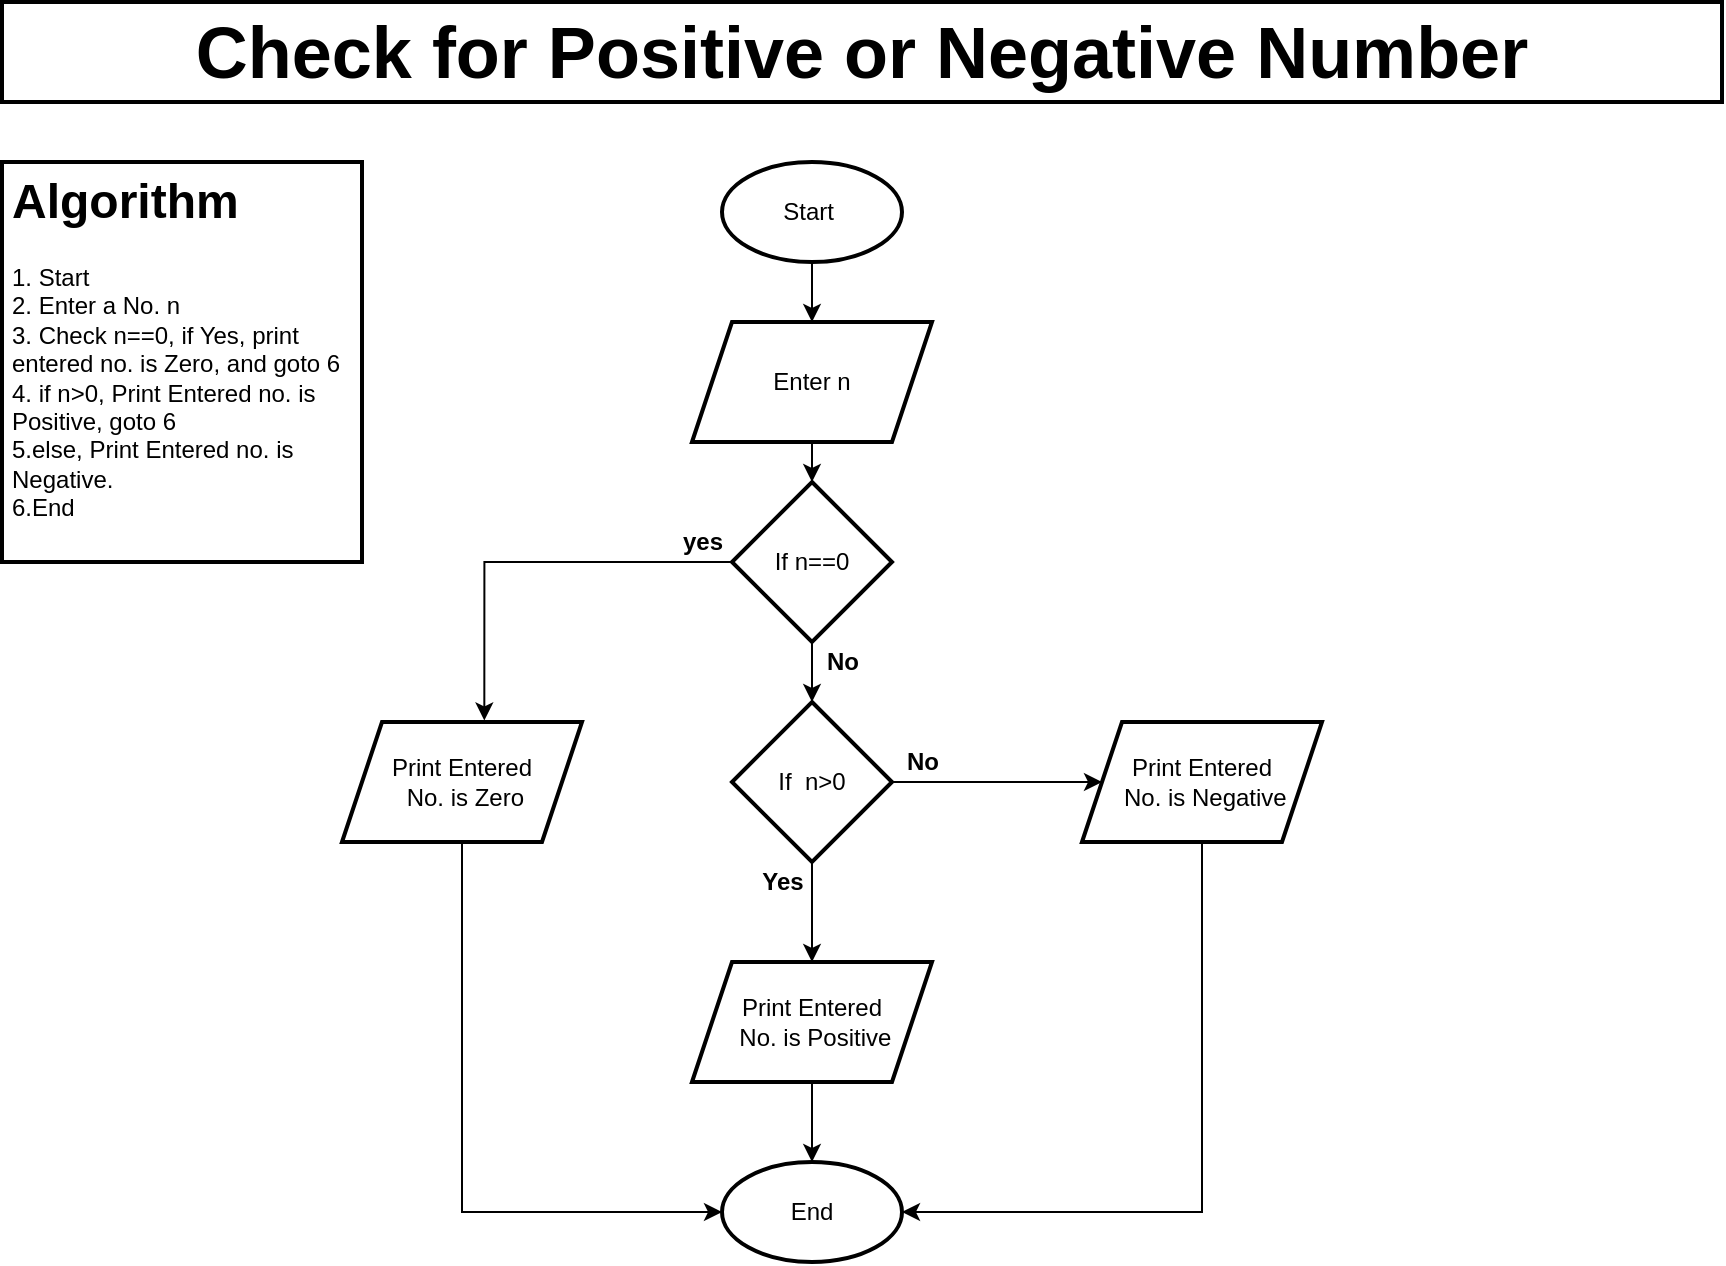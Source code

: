 <mxfile version="13.9.9" type="device"><diagram id="vgW-5drXkfrRrIJyjJxg" name="Page-1"><mxGraphModel dx="1024" dy="584" grid="1" gridSize="10" guides="1" tooltips="1" connect="1" arrows="1" fold="1" page="1" pageScale="1" pageWidth="850" pageHeight="1100" background="#FFFFFF" math="0" shadow="0"><root><mxCell id="0"/><mxCell id="1" parent="0"/><mxCell id="IQq3xnbE5y4Lie9rv-Js-1" value="&lt;font style=&quot;font-size: 36px&quot;&gt;Check for Positive or Negative Number&lt;br&gt;&lt;/font&gt;" style="text;html=1;fillColor=none;align=center;verticalAlign=middle;whiteSpace=wrap;rounded=0;strokeColor=#000000;strokeWidth=2;fontStyle=1" vertex="1" parent="1"><mxGeometry x="30" y="60" width="860" height="50" as="geometry"/></mxCell><mxCell id="IQq3xnbE5y4Lie9rv-Js-2" value="&lt;h1&gt;&lt;span&gt;Algorithm&lt;/span&gt;&lt;br&gt;&lt;/h1&gt;&lt;div&gt;&lt;span&gt;1. Start&amp;nbsp;&lt;/span&gt;&lt;/div&gt;&lt;div&gt;&lt;span&gt;2. Enter a No. n&lt;/span&gt;&lt;/div&gt;&lt;div&gt;&lt;span&gt;3. Check n==0, if Yes, print entered no. is Zero, and goto 6&lt;/span&gt;&lt;/div&gt;&lt;div&gt;&lt;span&gt;4. if n&amp;gt;0, Print Entered no. is Positive, goto 6&lt;/span&gt;&lt;/div&gt;&lt;div&gt;&lt;span&gt;5.else, Print Entered no. is Negative.&lt;/span&gt;&lt;/div&gt;&lt;div&gt;&lt;span&gt;6.End&lt;/span&gt;&lt;/div&gt;" style="text;html=1;fillColor=none;spacing=5;spacingTop=-20;whiteSpace=wrap;overflow=hidden;rounded=0;strokeColor=#000000;strokeWidth=2;" vertex="1" parent="1"><mxGeometry x="30" y="140" width="180" height="200" as="geometry"/></mxCell><mxCell id="IQq3xnbE5y4Lie9rv-Js-15" style="edgeStyle=orthogonalEdgeStyle;rounded=0;orthogonalLoop=1;jettySize=auto;html=1;exitX=0.5;exitY=1;exitDx=0;exitDy=0;entryX=0.5;entryY=0;entryDx=0;entryDy=0;" edge="1" parent="1" source="IQq3xnbE5y4Lie9rv-Js-3" target="IQq3xnbE5y4Lie9rv-Js-4"><mxGeometry relative="1" as="geometry"/></mxCell><mxCell id="IQq3xnbE5y4Lie9rv-Js-3" value="Start&amp;nbsp;" style="ellipse;whiteSpace=wrap;html=1;strokeColor=#000000;strokeWidth=2;" vertex="1" parent="1"><mxGeometry x="390" y="140" width="90" height="50" as="geometry"/></mxCell><mxCell id="IQq3xnbE5y4Lie9rv-Js-16" style="edgeStyle=orthogonalEdgeStyle;rounded=0;orthogonalLoop=1;jettySize=auto;html=1;exitX=0.5;exitY=1;exitDx=0;exitDy=0;entryX=0.5;entryY=0;entryDx=0;entryDy=0;" edge="1" parent="1" source="IQq3xnbE5y4Lie9rv-Js-4" target="IQq3xnbE5y4Lie9rv-Js-6"><mxGeometry relative="1" as="geometry"/></mxCell><mxCell id="IQq3xnbE5y4Lie9rv-Js-4" value="Enter n" style="shape=parallelogram;perimeter=parallelogramPerimeter;whiteSpace=wrap;html=1;fixedSize=1;strokeColor=#000000;strokeWidth=2;" vertex="1" parent="1"><mxGeometry x="375" y="220" width="120" height="60" as="geometry"/></mxCell><mxCell id="IQq3xnbE5y4Lie9rv-Js-17" style="edgeStyle=orthogonalEdgeStyle;rounded=0;orthogonalLoop=1;jettySize=auto;html=1;exitX=0.5;exitY=1;exitDx=0;exitDy=0;entryX=0.5;entryY=0;entryDx=0;entryDy=0;" edge="1" parent="1" source="IQq3xnbE5y4Lie9rv-Js-6" target="IQq3xnbE5y4Lie9rv-Js-7"><mxGeometry relative="1" as="geometry"/></mxCell><mxCell id="IQq3xnbE5y4Lie9rv-Js-18" style="edgeStyle=orthogonalEdgeStyle;rounded=0;orthogonalLoop=1;jettySize=auto;html=1;exitX=0;exitY=0.5;exitDx=0;exitDy=0;entryX=0.593;entryY=-0.013;entryDx=0;entryDy=0;entryPerimeter=0;" edge="1" parent="1" source="IQq3xnbE5y4Lie9rv-Js-6" target="IQq3xnbE5y4Lie9rv-Js-10"><mxGeometry relative="1" as="geometry"/></mxCell><mxCell id="IQq3xnbE5y4Lie9rv-Js-6" value="If n==0" style="rhombus;whiteSpace=wrap;html=1;strokeColor=#000000;strokeWidth=2;" vertex="1" parent="1"><mxGeometry x="395" y="300" width="80" height="80" as="geometry"/></mxCell><mxCell id="IQq3xnbE5y4Lie9rv-Js-19" style="edgeStyle=orthogonalEdgeStyle;rounded=0;orthogonalLoop=1;jettySize=auto;html=1;exitX=1;exitY=0.5;exitDx=0;exitDy=0;entryX=0;entryY=0.5;entryDx=0;entryDy=0;" edge="1" parent="1" source="IQq3xnbE5y4Lie9rv-Js-7" target="IQq3xnbE5y4Lie9rv-Js-12"><mxGeometry relative="1" as="geometry"/></mxCell><mxCell id="IQq3xnbE5y4Lie9rv-Js-20" style="edgeStyle=orthogonalEdgeStyle;rounded=0;orthogonalLoop=1;jettySize=auto;html=1;exitX=0.5;exitY=1;exitDx=0;exitDy=0;entryX=0.5;entryY=0;entryDx=0;entryDy=0;" edge="1" parent="1" source="IQq3xnbE5y4Lie9rv-Js-7" target="IQq3xnbE5y4Lie9rv-Js-11"><mxGeometry relative="1" as="geometry"/></mxCell><mxCell id="IQq3xnbE5y4Lie9rv-Js-7" value="If&amp;nbsp; n&amp;gt;0" style="rhombus;whiteSpace=wrap;html=1;strokeColor=#000000;strokeWidth=2;" vertex="1" parent="1"><mxGeometry x="395" y="410" width="80" height="80" as="geometry"/></mxCell><mxCell id="IQq3xnbE5y4Lie9rv-Js-23" style="edgeStyle=orthogonalEdgeStyle;rounded=0;orthogonalLoop=1;jettySize=auto;html=1;exitX=0.5;exitY=1;exitDx=0;exitDy=0;entryX=0;entryY=0.5;entryDx=0;entryDy=0;" edge="1" parent="1" source="IQq3xnbE5y4Lie9rv-Js-10" target="IQq3xnbE5y4Lie9rv-Js-13"><mxGeometry relative="1" as="geometry"/></mxCell><mxCell id="IQq3xnbE5y4Lie9rv-Js-10" value="Print Entered&lt;br&gt;&amp;nbsp;No. is Zero" style="shape=parallelogram;perimeter=parallelogramPerimeter;whiteSpace=wrap;html=1;fixedSize=1;strokeColor=#000000;strokeWidth=2;" vertex="1" parent="1"><mxGeometry x="200" y="420" width="120" height="60" as="geometry"/></mxCell><mxCell id="IQq3xnbE5y4Lie9rv-Js-22" style="edgeStyle=orthogonalEdgeStyle;rounded=0;orthogonalLoop=1;jettySize=auto;html=1;exitX=0.5;exitY=1;exitDx=0;exitDy=0;entryX=0.5;entryY=0;entryDx=0;entryDy=0;" edge="1" parent="1" source="IQq3xnbE5y4Lie9rv-Js-11" target="IQq3xnbE5y4Lie9rv-Js-13"><mxGeometry relative="1" as="geometry"/></mxCell><mxCell id="IQq3xnbE5y4Lie9rv-Js-11" value="Print Entered&lt;br&gt;&amp;nbsp;No. is Positive" style="shape=parallelogram;perimeter=parallelogramPerimeter;whiteSpace=wrap;html=1;fixedSize=1;strokeColor=#000000;strokeWidth=2;" vertex="1" parent="1"><mxGeometry x="375" y="540" width="120" height="60" as="geometry"/></mxCell><mxCell id="IQq3xnbE5y4Lie9rv-Js-21" style="edgeStyle=orthogonalEdgeStyle;rounded=0;orthogonalLoop=1;jettySize=auto;html=1;exitX=0.5;exitY=1;exitDx=0;exitDy=0;entryX=1;entryY=0.5;entryDx=0;entryDy=0;" edge="1" parent="1" source="IQq3xnbE5y4Lie9rv-Js-12" target="IQq3xnbE5y4Lie9rv-Js-13"><mxGeometry relative="1" as="geometry"/></mxCell><mxCell id="IQq3xnbE5y4Lie9rv-Js-12" value="Print Entered&lt;br&gt;&amp;nbsp;No. is Negative" style="shape=parallelogram;perimeter=parallelogramPerimeter;whiteSpace=wrap;html=1;fixedSize=1;strokeColor=#000000;strokeWidth=2;" vertex="1" parent="1"><mxGeometry x="570" y="420" width="120" height="60" as="geometry"/></mxCell><mxCell id="IQq3xnbE5y4Lie9rv-Js-13" value="End" style="ellipse;whiteSpace=wrap;html=1;strokeColor=#000000;strokeWidth=2;" vertex="1" parent="1"><mxGeometry x="390" y="640" width="90" height="50" as="geometry"/></mxCell><mxCell id="IQq3xnbE5y4Lie9rv-Js-24" value="&lt;b&gt;yes&lt;/b&gt;" style="text;html=1;align=center;verticalAlign=middle;resizable=0;points=[];autosize=1;" vertex="1" parent="1"><mxGeometry x="360" y="320" width="40" height="20" as="geometry"/></mxCell><mxCell id="IQq3xnbE5y4Lie9rv-Js-25" value="&lt;b&gt;No&lt;/b&gt;" style="text;html=1;align=center;verticalAlign=middle;resizable=0;points=[];autosize=1;" vertex="1" parent="1"><mxGeometry x="435" y="380" width="30" height="20" as="geometry"/></mxCell><mxCell id="IQq3xnbE5y4Lie9rv-Js-26" value="&lt;b&gt;No&lt;/b&gt;" style="text;html=1;align=center;verticalAlign=middle;resizable=0;points=[];autosize=1;" vertex="1" parent="1"><mxGeometry x="475" y="430" width="30" height="20" as="geometry"/></mxCell><mxCell id="IQq3xnbE5y4Lie9rv-Js-27" value="&lt;b&gt;Yes&lt;/b&gt;" style="text;html=1;align=center;verticalAlign=middle;resizable=0;points=[];autosize=1;" vertex="1" parent="1"><mxGeometry x="400" y="490" width="40" height="20" as="geometry"/></mxCell></root></mxGraphModel></diagram></mxfile>